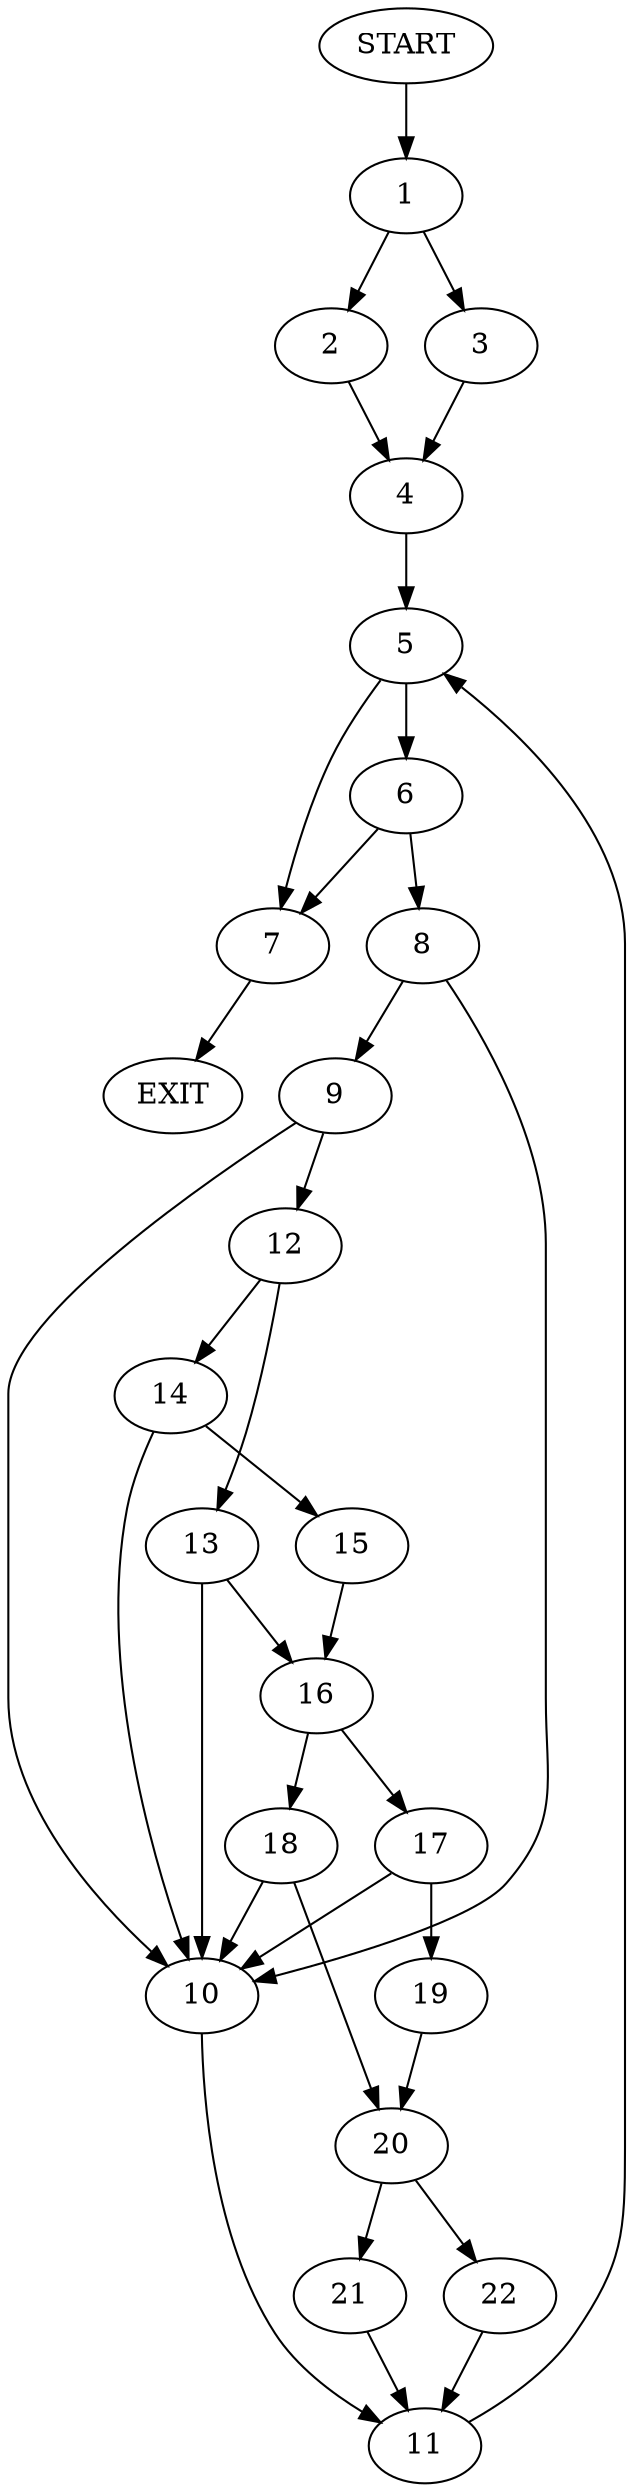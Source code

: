 digraph {
0 [label="START"]
23 [label="EXIT"]
0 -> 1
1 -> 2
1 -> 3
3 -> 4
2 -> 4
4 -> 5
5 -> 6
5 -> 7
6 -> 7
6 -> 8
7 -> 23
8 -> 9
8 -> 10
10 -> 11
9 -> 10
9 -> 12
12 -> 13
12 -> 14
14 -> 10
14 -> 15
13 -> 10
13 -> 16
15 -> 16
16 -> 17
16 -> 18
17 -> 19
17 -> 10
18 -> 10
18 -> 20
19 -> 20
20 -> 21
20 -> 22
22 -> 11
21 -> 11
11 -> 5
}
